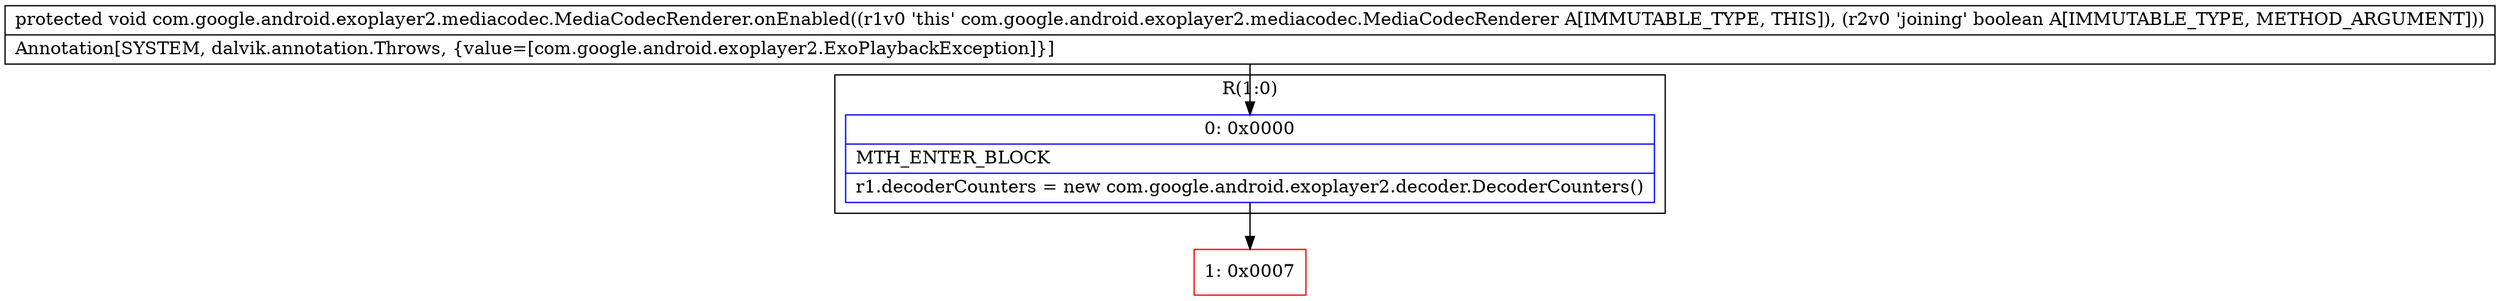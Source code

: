digraph "CFG forcom.google.android.exoplayer2.mediacodec.MediaCodecRenderer.onEnabled(Z)V" {
subgraph cluster_Region_1530710856 {
label = "R(1:0)";
node [shape=record,color=blue];
Node_0 [shape=record,label="{0\:\ 0x0000|MTH_ENTER_BLOCK\l|r1.decoderCounters = new com.google.android.exoplayer2.decoder.DecoderCounters()\l}"];
}
Node_1 [shape=record,color=red,label="{1\:\ 0x0007}"];
MethodNode[shape=record,label="{protected void com.google.android.exoplayer2.mediacodec.MediaCodecRenderer.onEnabled((r1v0 'this' com.google.android.exoplayer2.mediacodec.MediaCodecRenderer A[IMMUTABLE_TYPE, THIS]), (r2v0 'joining' boolean A[IMMUTABLE_TYPE, METHOD_ARGUMENT]))  | Annotation[SYSTEM, dalvik.annotation.Throws, \{value=[com.google.android.exoplayer2.ExoPlaybackException]\}]\l}"];
MethodNode -> Node_0;
Node_0 -> Node_1;
}

